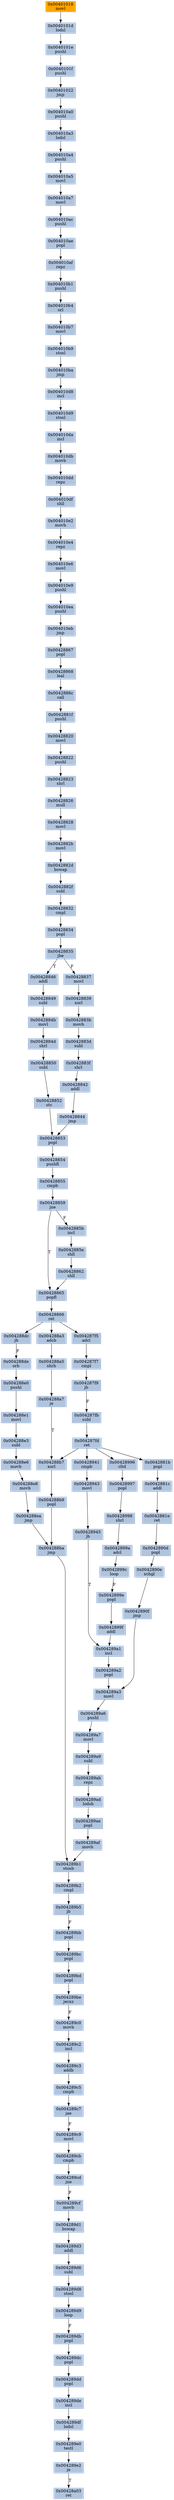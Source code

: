 strict digraph G {
	graph [bgcolor=transparent,
		name=G
	];
	node [color=lightsteelblue,
		fillcolor=lightsteelblue,
		shape=rectangle,
		style=filled
	];
	"0x00428826"	[label="0x00428826
mull"];
	"0x00428828"	[label="0x00428828
movl"];
	"0x00428826" -> "0x00428828"	[color="#000000"];
	"0x004288e6"	[label="0x004288e6
movb"];
	"0x004288e8"	[label="0x004288e8
movb"];
	"0x004288e6" -> "0x004288e8"	[color="#000000"];
	"0x00428846"	[label="0x00428846
addl"];
	"0x00428849"	[label="0x00428849
subl"];
	"0x00428846" -> "0x00428849"	[color="#000000"];
	"0x004289d8"	[label="0x004289d8
stosl"];
	"0x004289d9"	[label="0x004289d9
loop"];
	"0x004289d8" -> "0x004289d9"	[color="#000000"];
	"0x004289a2"	[label="0x004289a2
popl"];
	"0x004289a3"	[label="0x004289a3
movl"];
	"0x004289a2" -> "0x004289a3"	[color="#000000"];
	"0x0042890f"	[label="0x0042890f
jmp"];
	"0x0042890f" -> "0x004289a3"	[color="#000000"];
	"0x004289af"	[label="0x004289af
movb"];
	"0x004289b1"	[label="0x004289b1
stosb"];
	"0x004289af" -> "0x004289b1"	[color="#000000"];
	"0x0042881f"	[label="0x0042881f
pushl"];
	"0x00428820"	[label="0x00428820
movl"];
	"0x0042881f" -> "0x00428820"	[color="#000000"];
	"0x004289b2"	[label="0x004289b2
cmpl"];
	"0x004289b1" -> "0x004289b2"	[color="#000000"];
	"0x004010d9"	[label="0x004010d9
stosl"];
	"0x004010da"	[label="0x004010da
incl"];
	"0x004010d9" -> "0x004010da"	[color="#000000"];
	"0x0042881c"	[label="0x0042881c
addl"];
	"0x0042881e"	[label="0x0042881e
ret"];
	"0x0042881c" -> "0x0042881e"	[color="#000000"];
	"0x0042890d"	[label="0x0042890d
popl"];
	"0x0042881e" -> "0x0042890d"	[color="#000000"];
	"0x00428844"	[label="0x00428844
jmp"];
	"0x00428853"	[label="0x00428853
popl"];
	"0x00428844" -> "0x00428853"	[color="#000000"];
	"0x00428842"	[label="0x00428842
addl"];
	"0x00428842" -> "0x00428844"	[color="#000000"];
	"0x004010df"	[label="0x004010df
shll"];
	"0x004010e2"	[label="0x004010e2
movb"];
	"0x004010df" -> "0x004010e2"	[color="#000000"];
	"0x00428822"	[label="0x00428822
pushl"];
	"0x00428820" -> "0x00428822"	[color="#000000"];
	"0x0042899f"	[label="0x0042899f
addl"];
	"0x004289a1"	[label="0x004289a1
incl"];
	"0x0042899f" -> "0x004289a1"	[color="#000000"];
	"0x00428834"	[label="0x00428834
popl"];
	"0x00428835"	[label="0x00428835
jbe"];
	"0x00428834" -> "0x00428835"	[color="#000000"];
	"0x00428a03"	[label="0x00428a03
ret"];
	"0x004010b7"	[label="0x004010b7
movl"];
	"0x004010b9"	[label="0x004010b9
stosl"];
	"0x004010b7" -> "0x004010b9"	[color="#000000"];
	"0x004010db"	[label="0x004010db
movb"];
	"0x004010dd"	[label="0x004010dd
repz"];
	"0x004010db" -> "0x004010dd"	[color="#000000"];
	"0x004010a4"	[label="0x004010a4
pushl"];
	"0x004010a5"	[label="0x004010a5
movl"];
	"0x004010a4" -> "0x004010a5"	[color="#000000"];
	"0x004010a7"	[label="0x004010a7
movl"];
	"0x004010ac"	[label="0x004010ac
pushl"];
	"0x004010a7" -> "0x004010ac"	[color="#000000"];
	"0x004288a5"	[label="0x004288a5
shrb"];
	"0x004288a7"	[label="0x004288a7
je"];
	"0x004288a5" -> "0x004288a7"	[color="#000000"];
	"0x00401018"	[color=lightgrey,
		fillcolor=orange,
		label="0x00401018
movl"];
	"0x0040101d"	[label="0x0040101d
lodsl"];
	"0x00401018" -> "0x0040101d"	[color="#000000"];
	"0x0042884b"	[label="0x0042884b
movl"];
	"0x00428849" -> "0x0042884b"	[color="#000000"];
	"0x004010e4"	[label="0x004010e4
repz"];
	"0x004010e2" -> "0x004010e4"	[color="#000000"];
	"0x0040101e"	[label="0x0040101e
pushl"];
	"0x0040101f"	[label="0x0040101f
pushl"];
	"0x0040101e" -> "0x0040101f"	[color="#000000"];
	"0x004289c0"	[label="0x004289c0
movb"];
	"0x004289c2"	[label="0x004289c2
incl"];
	"0x004289c0" -> "0x004289c2"	[color="#000000"];
	"0x004287fd"	[label="0x004287fd
ret"];
	"0x00428941"	[label="0x00428941
cmpb"];
	"0x004287fd" -> "0x00428941"	[color="#000000"];
	"0x004288b7"	[label="0x004288b7
xorl"];
	"0x004287fd" -> "0x004288b7"	[color="#000000"];
	"0x00428996"	[label="0x00428996
cltd"];
	"0x004287fd" -> "0x00428996"	[color="#000000"];
	"0x0042881b"	[label="0x0042881b
popl"];
	"0x004287fd" -> "0x0042881b"	[color="#000000"];
	"0x0042890e"	[label="0x0042890e
xchgl"];
	"0x0042890d" -> "0x0042890e"	[color="#000000"];
	"0x00428867"	[label="0x00428867
popl"];
	"0x00428868"	[label="0x00428868
leal"];
	"0x00428867" -> "0x00428868"	[color="#000000"];
	"0x004289b5"	[label="0x004289b5
jb"];
	"0x004289bb"	[label="0x004289bb
popl"];
	"0x004289b5" -> "0x004289bb"	[color="#000000",
		label=F];
	"0x00428862"	[label="0x00428862
shll"];
	"0x00428865"	[label="0x00428865
popfl"];
	"0x00428862" -> "0x00428865"	[color="#000000"];
	"0x0042885e"	[label="0x0042885e
shll"];
	"0x0042885e" -> "0x00428862"	[color="#000000"];
	"0x004010ae"	[label="0x004010ae
popl"];
	"0x004010af"	[label="0x004010af
repz"];
	"0x004010ae" -> "0x004010af"	[color="#000000"];
	"0x004289d1"	[label="0x004289d1
bswap"];
	"0x004289d3"	[label="0x004289d3
addl"];
	"0x004289d1" -> "0x004289d3"	[color="#000000"];
	"0x004288e3"	[label="0x004288e3
subl"];
	"0x004288e3" -> "0x004288e6"	[color="#000000"];
	"0x00428943"	[label="0x00428943
movl"];
	"0x00428941" -> "0x00428943"	[color="#000000"];
	"0x004288ba"	[label="0x004288ba
jmp"];
	"0x004288ba" -> "0x004289b1"	[color="#000000"];
	"0x004289cb"	[label="0x004289cb
cmpb"];
	"0x004289cd"	[label="0x004289cd
jne"];
	"0x004289cb" -> "0x004289cd"	[color="#000000"];
	"0x004010d8"	[label="0x004010d8
incl"];
	"0x004010d8" -> "0x004010d9"	[color="#000000"];
	"0x004288de"	[label="0x004288de
orb"];
	"0x004288e0"	[label="0x004288e0
pushl"];
	"0x004288de" -> "0x004288e0"	[color="#000000"];
	"0x004289ae"	[label="0x004289ae
popl"];
	"0x004289ae" -> "0x004289af"	[color="#000000"];
	"0x0042890e" -> "0x0042890f"	[color="#000000"];
	"0x004010a3"	[label="0x004010a3
lodsl"];
	"0x004010a3" -> "0x004010a4"	[color="#000000"];
	"0x004288b9"	[label="0x004288b9
popl"];
	"0x004288b7" -> "0x004288b9"	[color="#000000"];
	"0x004289c3"	[label="0x004289c3
addb"];
	"0x004289c5"	[label="0x004289c5
cmpb"];
	"0x004289c3" -> "0x004289c5"	[color="#000000"];
	"0x00428859"	[label="0x00428859
jne"];
	"0x00428859" -> "0x00428865"	[color="#000000",
		label=T];
	"0x0042885b"	[label="0x0042885b
incl"];
	"0x00428859" -> "0x0042885b"	[color="#000000",
		label=F];
	"0x004289ad"	[label="0x004289ad
lodsb"];
	"0x004289ad" -> "0x004289ae"	[color="#000000"];
	"0x00428998"	[label="0x00428998
shrl"];
	"0x0042899a"	[label="0x0042899a
adcl"];
	"0x00428998" -> "0x0042899a"	[color="#000000"];
	"0x00428997"	[label="0x00428997
popl"];
	"0x00428996" -> "0x00428997"	[color="#000000"];
	"0x004010e9"	[label="0x004010e9
pushl"];
	"0x004010ea"	[label="0x004010ea
pushl"];
	"0x004010e9" -> "0x004010ea"	[color="#000000"];
	"0x004288dc"	[label="0x004288dc
jb"];
	"0x004288dc" -> "0x004288de"	[color="#000000",
		label=F];
	"0x004010e6"	[label="0x004010e6
movl"];
	"0x004010e4" -> "0x004010e6"	[color="#000000"];
	"0x004289ab"	[label="0x004289ab
repz"];
	"0x004289ab" -> "0x004289ad"	[color="#000000"];
	"0x00428866"	[label="0x00428866
ret"];
	"0x00428865" -> "0x00428866"	[color="#000000"];
	"0x004289a9"	[label="0x004289a9
subl"];
	"0x004289a9" -> "0x004289ab"	[color="#000000"];
	"0x004289bd"	[label="0x004289bd
popl"];
	"0x004289be"	[label="0x004289be
jecxz"];
	"0x004289bd" -> "0x004289be"	[color="#000000"];
	"0x00401022"	[label="0x00401022
jmp"];
	"0x004010a0"	[label="0x004010a0
pushl"];
	"0x00401022" -> "0x004010a0"	[color="#000000"];
	"0x004289e2"	[label="0x004289e2
je"];
	"0x004289e2" -> "0x00428a03"	[color="#000000",
		label=T];
	"0x004010ba"	[label="0x004010ba
jmp"];
	"0x004010ba" -> "0x004010d8"	[color="#000000"];
	"0x004010b9" -> "0x004010ba"	[color="#000000"];
	"0x004289dd"	[label="0x004289dd
popl"];
	"0x004289de"	[label="0x004289de
incl"];
	"0x004289dd" -> "0x004289de"	[color="#000000"];
	"0x004289e0"	[label="0x004289e0
testl"];
	"0x004289e0" -> "0x004289e2"	[color="#000000"];
	"0x00428855"	[label="0x00428855
cmpb"];
	"0x00428855" -> "0x00428859"	[color="#000000"];
	"0x004289cf"	[label="0x004289cf
movb"];
	"0x004289cd" -> "0x004289cf"	[color="#000000",
		label=F];
	"0x004288a3"	[label="0x004288a3
adcb"];
	"0x004288a3" -> "0x004288a5"	[color="#000000"];
	"0x00428945"	[label="0x00428945
jb"];
	"0x00428943" -> "0x00428945"	[color="#000000"];
	"0x004010b4"	[label="0x004010b4
orl"];
	"0x004010b4" -> "0x004010b7"	[color="#000000"];
	"0x0042883d"	[label="0x0042883d
subl"];
	"0x0042883f"	[label="0x0042883f
shrl"];
	"0x0042883d" -> "0x0042883f"	[color="#000000"];
	"0x0042899e"	[label="0x0042899e
popl"];
	"0x0042899e" -> "0x0042899f"	[color="#000000"];
	"0x0042886c"	[label="0x0042886c
call"];
	"0x00428868" -> "0x0042886c"	[color="#000000"];
	"0x004289d6"	[label="0x004289d6
subl"];
	"0x004289d3" -> "0x004289d6"	[color="#000000"];
	"0x004289c2" -> "0x004289c3"	[color="#000000"];
	"0x00428837"	[label="0x00428837
movl"];
	"0x00428839"	[label="0x00428839
xorl"];
	"0x00428837" -> "0x00428839"	[color="#000000"];
	"0x004289bc"	[label="0x004289bc
popl"];
	"0x004289bc" -> "0x004289bd"	[color="#000000"];
	"0x004289a1" -> "0x004289a2"	[color="#000000"];
	"0x004289df"	[label="0x004289df
lodsl"];
	"0x004289df" -> "0x004289e0"	[color="#000000"];
	"0x004289bb" -> "0x004289bc"	[color="#000000"];
	"0x00428832"	[label="0x00428832
cmpl"];
	"0x00428832" -> "0x00428834"	[color="#000000"];
	"0x004289a7"	[label="0x004289a7
movl"];
	"0x004289a7" -> "0x004289a9"	[color="#000000"];
	"0x00428945" -> "0x004289a1"	[color="#000000",
		label=T];
	"0x004010eb"	[label="0x004010eb
jmp"];
	"0x004010eb" -> "0x00428867"	[color="#000000"];
	"0x004289de" -> "0x004289df"	[color="#000000"];
	"0x0042883f" -> "0x00428842"	[color="#000000"];
	"0x004010b1"	[label="0x004010b1
pushl"];
	"0x004010b1" -> "0x004010b4"	[color="#000000"];
	"0x004289be" -> "0x004289c0"	[color="#000000",
		label=F];
	"0x004010a5" -> "0x004010a7"	[color="#000000"];
	"0x004289c7"	[label="0x004289c7
jae"];
	"0x004289c9"	[label="0x004289c9
movl"];
	"0x004289c7" -> "0x004289c9"	[color="#000000",
		label=F];
	"0x004288e1"	[label="0x004288e1
movl"];
	"0x004288e0" -> "0x004288e1"	[color="#000000"];
	"0x004010af" -> "0x004010b1"	[color="#000000"];
	"0x004289a6"	[label="0x004289a6
pushl"];
	"0x004289a6" -> "0x004289a7"	[color="#000000"];
	"0x00428997" -> "0x00428998"	[color="#000000"];
	"0x0042883b"	[label="0x0042883b
movb"];
	"0x0042883b" -> "0x0042883d"	[color="#000000"];
	"0x004010a0" -> "0x004010a3"	[color="#000000"];
	"0x0042886c" -> "0x0042881f"	[color="#000000"];
	"0x004010ea" -> "0x004010eb"	[color="#000000"];
	"0x0042882f"	[label="0x0042882f
subl"];
	"0x0042882f" -> "0x00428832"	[color="#000000"];
	"0x004288ea"	[label="0x004288ea
jmp"];
	"0x004288e8" -> "0x004288ea"	[color="#000000"];
	"0x004289c9" -> "0x004289cb"	[color="#000000"];
	"0x0042884d"	[label="0x0042884d
shrl"];
	"0x0042884b" -> "0x0042884d"	[color="#000000"];
	"0x0040101f" -> "0x00401022"	[color="#000000"];
	"0x004289dc"	[label="0x004289dc
popl"];
	"0x004289dc" -> "0x004289dd"	[color="#000000"];
	"0x0042882b"	[label="0x0042882b
movl"];
	"0x00428828" -> "0x0042882b"	[color="#000000"];
	"0x0042882d"	[label="0x0042882d
bswap"];
	"0x0042882b" -> "0x0042882d"	[color="#000000"];
	"0x004289cf" -> "0x004289d1"	[color="#000000"];
	"0x00428852"	[label="0x00428852
stc"];
	"0x00428852" -> "0x00428853"	[color="#000000"];
	"0x00428854"	[label="0x00428854
pushfl"];
	"0x00428853" -> "0x00428854"	[color="#000000"];
	"0x004287fb"	[label="0x004287fb
subl"];
	"0x004287fb" -> "0x004287fd"	[color="#000000"];
	"0x004289d6" -> "0x004289d8"	[color="#000000"];
	"0x004010dd" -> "0x004010df"	[color="#000000"];
	"0x004010ac" -> "0x004010ae"	[color="#000000"];
	"0x0042885b" -> "0x0042885e"	[color="#000000"];
	"0x00428854" -> "0x00428855"	[color="#000000"];
	"0x004289a3" -> "0x004289a6"	[color="#000000"];
	"0x004289db"	[label="0x004289db
popl"];
	"0x004289d9" -> "0x004289db"	[color="#000000",
		label=F];
	"0x0042899c"	[label="0x0042899c
loop"];
	"0x0042899a" -> "0x0042899c"	[color="#000000"];
	"0x004288b9" -> "0x004288ba"	[color="#000000"];
	"0x00428823"	[label="0x00428823
shrl"];
	"0x00428823" -> "0x00428826"	[color="#000000"];
	"0x004010da" -> "0x004010db"	[color="#000000"];
	"0x0042882d" -> "0x0042882f"	[color="#000000"];
	"0x004289db" -> "0x004289dc"	[color="#000000"];
	"0x0040101d" -> "0x0040101e"	[color="#000000"];
	"0x00428866" -> "0x004288dc"	[color="#000000"];
	"0x00428866" -> "0x004288a3"	[color="#000000"];
	"0x004287f5"	[label="0x004287f5
adcl"];
	"0x00428866" -> "0x004287f5"	[color="#000000"];
	"0x004288ea" -> "0x004288ba"	[color="#000000"];
	"0x004288a7" -> "0x004288b7"	[color="#000000",
		label=T];
	"0x0042899c" -> "0x0042899e"	[color="#000000",
		label=F];
	"0x00428850"	[label="0x00428850
subl"];
	"0x0042884d" -> "0x00428850"	[color="#000000"];
	"0x00428835" -> "0x00428846"	[color="#000000",
		label=T];
	"0x00428835" -> "0x00428837"	[color="#000000",
		label=F];
	"0x004010e6" -> "0x004010e9"	[color="#000000"];
	"0x004289c5" -> "0x004289c7"	[color="#000000"];
	"0x004287f9"	[label="0x004287f9
jb"];
	"0x004287f9" -> "0x004287fb"	[color="#000000",
		label=F];
	"0x00428850" -> "0x00428852"	[color="#000000"];
	"0x004287f7"	[label="0x004287f7
cmpl"];
	"0x004287f5" -> "0x004287f7"	[color="#000000"];
	"0x004289b2" -> "0x004289b5"	[color="#000000"];
	"0x004287f7" -> "0x004287f9"	[color="#000000"];
	"0x004288e1" -> "0x004288e3"	[color="#000000"];
	"0x00428822" -> "0x00428823"	[color="#000000"];
	"0x0042881b" -> "0x0042881c"	[color="#000000"];
	"0x00428839" -> "0x0042883b"	[color="#000000"];
}

